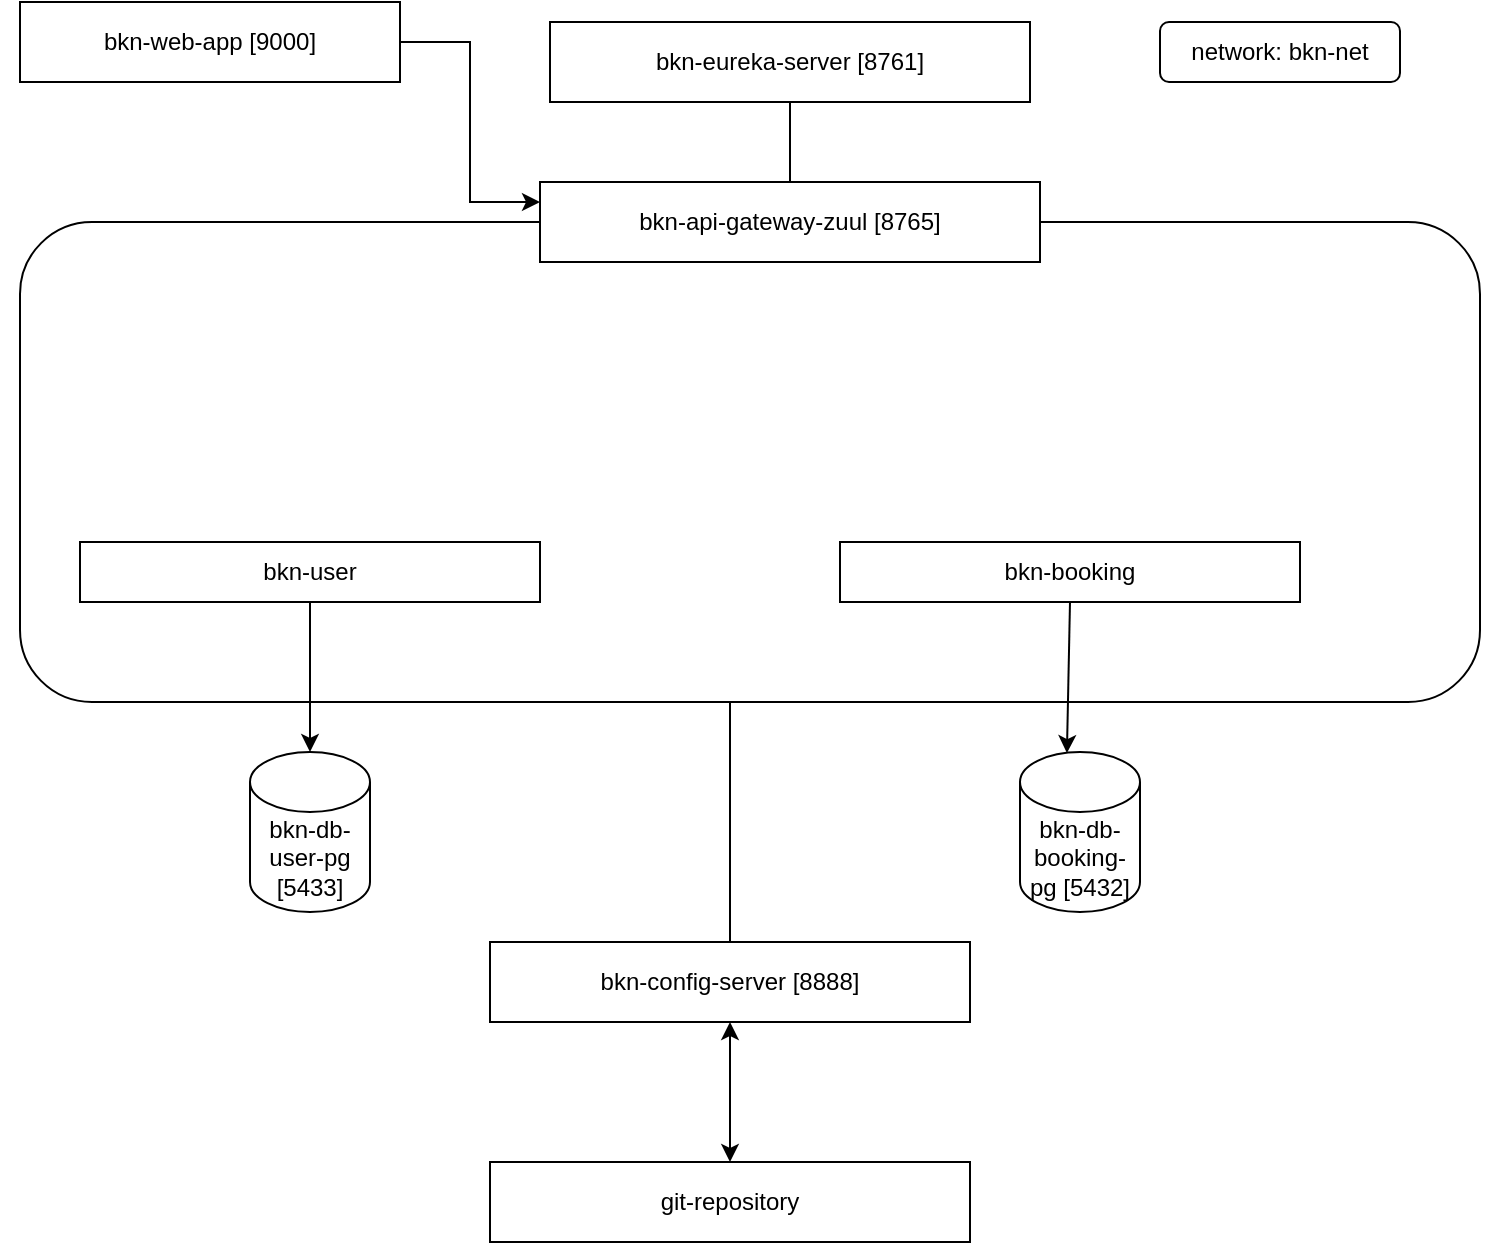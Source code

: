 <mxfile version="20.6.0" type="device"><diagram name="Page-1" id="5f0bae14-7c28-e335-631c-24af17079c00"><mxGraphModel dx="868" dy="442" grid="1" gridSize="10" guides="1" tooltips="1" connect="1" arrows="1" fold="1" page="1" pageScale="1" pageWidth="1100" pageHeight="850" background="#ffffff" math="0" shadow="0"><root><mxCell id="0"/><mxCell id="1" parent="0"/><mxCell id="Kx1ofww-JZRXx2dhc7a3-5" value="bkn-eureka-server [8761]" style="rounded=0;whiteSpace=wrap;html=1;" parent="1" vertex="1"><mxGeometry x="375" y="50" width="240" height="40" as="geometry"/></mxCell><mxCell id="Kx1ofww-JZRXx2dhc7a3-6" value="" style="endArrow=none;html=1;entryX=0.5;entryY=1;entryDx=0;entryDy=0;exitX=0.5;exitY=0;exitDx=0;exitDy=0;" parent="1" source="Kx1ofww-JZRXx2dhc7a3-3" target="Kx1ofww-JZRXx2dhc7a3-5" edge="1"><mxGeometry width="50" height="50" relative="1" as="geometry"><mxPoint x="390" y="200" as="sourcePoint"/><mxPoint x="440" y="150" as="targetPoint"/></mxGeometry></mxCell><mxCell id="Kx1ofww-JZRXx2dhc7a3-9" value="git-repository" style="rounded=0;whiteSpace=wrap;html=1;" parent="1" vertex="1"><mxGeometry x="345" y="620" width="240" height="40" as="geometry"/></mxCell><mxCell id="Kx1ofww-JZRXx2dhc7a3-22" value="" style="group" parent="1" vertex="1" connectable="0"><mxGeometry x="120" y="170" width="730" height="430" as="geometry"/></mxCell><mxCell id="Kx1ofww-JZRXx2dhc7a3-8" value="bkn-config-server [8888]" style="rounded=0;whiteSpace=wrap;html=1;" parent="Kx1ofww-JZRXx2dhc7a3-22" vertex="1"><mxGeometry x="225" y="340" width="240" height="40" as="geometry"/></mxCell><mxCell id="Kx1ofww-JZRXx2dhc7a3-11" value="" style="group" parent="Kx1ofww-JZRXx2dhc7a3-22" vertex="1" connectable="0"><mxGeometry x="-20" y="-50" width="730" height="370" as="geometry"/></mxCell><mxCell id="Kx1ofww-JZRXx2dhc7a3-2" value="" style="rounded=1;whiteSpace=wrap;html=1;" parent="Kx1ofww-JZRXx2dhc7a3-11" vertex="1"><mxGeometry x="10" y="30" width="730" height="240" as="geometry"/></mxCell><mxCell id="Kx1ofww-JZRXx2dhc7a3-3" value="bkn-api-gateway-zuul [8765]" style="rounded=0;whiteSpace=wrap;html=1;" parent="Kx1ofww-JZRXx2dhc7a3-11" vertex="1"><mxGeometry x="270" y="10" width="250" height="40" as="geometry"/></mxCell><mxCell id="Kx1ofww-JZRXx2dhc7a3-14" value="" style="group" parent="Kx1ofww-JZRXx2dhc7a3-11" vertex="1" connectable="0"><mxGeometry x="10" y="10" width="730" height="260" as="geometry"/></mxCell><mxCell id="Kx1ofww-JZRXx2dhc7a3-16" value="bkn-api-gateway-zuul [8765]" style="rounded=0;whiteSpace=wrap;html=1;" parent="Kx1ofww-JZRXx2dhc7a3-14" vertex="1"><mxGeometry x="260" width="250" height="40" as="geometry"/></mxCell><mxCell id="Kx1ofww-JZRXx2dhc7a3-31" value="bkn-user" style="rounded=0;whiteSpace=wrap;html=1;" parent="Kx1ofww-JZRXx2dhc7a3-14" vertex="1"><mxGeometry x="30" y="180" width="230" height="30" as="geometry"/></mxCell><mxCell id="Kx1ofww-JZRXx2dhc7a3-39" value="bkn-booking" style="rounded=0;whiteSpace=wrap;html=1;" parent="Kx1ofww-JZRXx2dhc7a3-14" vertex="1"><mxGeometry x="410" y="180" width="230" height="30" as="geometry"/></mxCell><mxCell id="Kx1ofww-JZRXx2dhc7a3-41" value="bkn-db-booking-pg [5432]" style="shape=cylinder3;whiteSpace=wrap;html=1;boundedLbl=1;backgroundOutline=1;size=15;" parent="Kx1ofww-JZRXx2dhc7a3-11" vertex="1"><mxGeometry x="510" y="295" width="60" height="80" as="geometry"/></mxCell><mxCell id="Kx1ofww-JZRXx2dhc7a3-43" value="" style="endArrow=classic;html=1;entryX=0.391;entryY=0.007;entryDx=0;entryDy=0;entryPerimeter=0;exitX=0.5;exitY=1;exitDx=0;exitDy=0;" parent="Kx1ofww-JZRXx2dhc7a3-11" source="Kx1ofww-JZRXx2dhc7a3-39" target="Kx1ofww-JZRXx2dhc7a3-41" edge="1"><mxGeometry width="50" height="50" relative="1" as="geometry"><mxPoint x="420" y="235" as="sourcePoint"/><mxPoint x="370" y="315" as="targetPoint"/><Array as="points"/></mxGeometry></mxCell><mxCell id="Kx1ofww-JZRXx2dhc7a3-32" value="bkn-db-user-pg [5433]" style="shape=cylinder3;whiteSpace=wrap;html=1;boundedLbl=1;backgroundOutline=1;size=15;" parent="Kx1ofww-JZRXx2dhc7a3-11" vertex="1"><mxGeometry x="125" y="295" width="60" height="80" as="geometry"/></mxCell><mxCell id="Kx1ofww-JZRXx2dhc7a3-36" value="" style="endArrow=classic;html=1;entryX=0.5;entryY=0;entryDx=0;entryDy=0;entryPerimeter=0;exitX=0.5;exitY=1;exitDx=0;exitDy=0;" parent="Kx1ofww-JZRXx2dhc7a3-11" source="Kx1ofww-JZRXx2dhc7a3-31" target="Kx1ofww-JZRXx2dhc7a3-32" edge="1"><mxGeometry width="50" height="50" relative="1" as="geometry"><mxPoint x="300" y="270" as="sourcePoint"/><mxPoint x="350" y="220" as="targetPoint"/></mxGeometry></mxCell><mxCell id="Kx1ofww-JZRXx2dhc7a3-49" value="" style="endArrow=none;html=1;" parent="Kx1ofww-JZRXx2dhc7a3-22" source="Kx1ofww-JZRXx2dhc7a3-8" edge="1"><mxGeometry width="50" height="50" relative="1" as="geometry"><mxPoint x="280" y="330" as="sourcePoint"/><mxPoint x="345" y="220" as="targetPoint"/></mxGeometry></mxCell><mxCell id="Kx1ofww-JZRXx2dhc7a3-12" value="" style="endArrow=classic;startArrow=classic;html=1;entryX=0.5;entryY=1;entryDx=0;entryDy=0;exitX=0.5;exitY=0;exitDx=0;exitDy=0;" parent="1" source="Kx1ofww-JZRXx2dhc7a3-9" target="Kx1ofww-JZRXx2dhc7a3-8" edge="1"><mxGeometry width="50" height="50" relative="1" as="geometry"><mxPoint x="455" y="660" as="sourcePoint"/><mxPoint x="330" y="570" as="targetPoint"/></mxGeometry></mxCell><mxCell id="Kx1ofww-JZRXx2dhc7a3-50" value="network: bkn-net" style="rounded=1;whiteSpace=wrap;html=1;" parent="1" vertex="1"><mxGeometry x="680" y="50" width="120" height="30" as="geometry"/></mxCell><mxCell id="c9KaOU7xu1hrADFfTCf0-2" style="edgeStyle=orthogonalEdgeStyle;rounded=0;orthogonalLoop=1;jettySize=auto;html=1;entryX=0;entryY=0.25;entryDx=0;entryDy=0;" edge="1" parent="1" source="c9KaOU7xu1hrADFfTCf0-1" target="Kx1ofww-JZRXx2dhc7a3-16"><mxGeometry relative="1" as="geometry"/></mxCell><mxCell id="c9KaOU7xu1hrADFfTCf0-1" value="bkn-web-app [9000]" style="rounded=0;whiteSpace=wrap;html=1;" vertex="1" parent="1"><mxGeometry x="110" y="40" width="190" height="40" as="geometry"/></mxCell></root></mxGraphModel></diagram></mxfile>